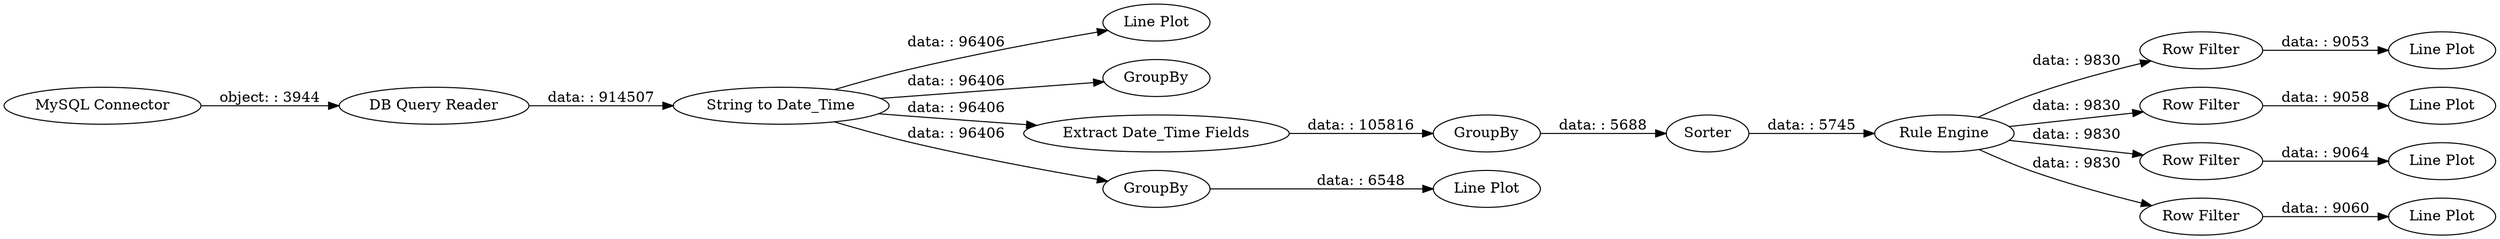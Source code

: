 digraph {
	"2589643044166232753_21" [label="Line Plot"]
	"2589643044166232753_19" [label="Line Plot"]
	"2589643044166232753_16" [label="Row Filter"]
	"2589643044166232753_20" [label=GroupBy]
	"2589643044166232753_12" [label="Line Plot"]
	"2589643044166232753_8" [label="Rule Engine"]
	"2589643044166232753_6" [label=GroupBy]
	"2589643044166232753_14" [label="Row Filter"]
	"2589643044166232753_5" [label="Extract Date_Time Fields"]
	"2589643044166232753_17" [label="Line Plot"]
	"2589643044166232753_4" [label="String to Date_Time"]
	"2589643044166232753_2" [label="DB Query Reader"]
	"2589643044166232753_7" [label=Sorter]
	"2589643044166232753_18" [label="Line Plot"]
	"2589643044166232753_15" [label="Row Filter"]
	"2589643044166232753_9" [label="Line Plot"]
	"2589643044166232753_13" [label="Row Filter"]
	"2589643044166232753_11" [label=GroupBy]
	"2589643044166232753_3" [label="MySQL Connector"]
	"2589643044166232753_15" -> "2589643044166232753_18" [label="data: : 9064"]
	"2589643044166232753_8" -> "2589643044166232753_16" [label="data: : 9830"]
	"2589643044166232753_4" -> "2589643044166232753_11" [label="data: : 96406"]
	"2589643044166232753_8" -> "2589643044166232753_13" [label="data: : 9830"]
	"2589643044166232753_8" -> "2589643044166232753_14" [label="data: : 9830"]
	"2589643044166232753_8" -> "2589643044166232753_15" [label="data: : 9830"]
	"2589643044166232753_16" -> "2589643044166232753_19" [label="data: : 9053"]
	"2589643044166232753_5" -> "2589643044166232753_6" [label="data: : 105816"]
	"2589643044166232753_11" -> "2589643044166232753_12" [label="data: : 6548"]
	"2589643044166232753_4" -> "2589643044166232753_5" [label="data: : 96406"]
	"2589643044166232753_2" -> "2589643044166232753_4" [label="data: : 914507"]
	"2589643044166232753_13" -> "2589643044166232753_9" [label="data: : 9060"]
	"2589643044166232753_14" -> "2589643044166232753_17" [label="data: : 9058"]
	"2589643044166232753_4" -> "2589643044166232753_20" [label="data: : 96406"]
	"2589643044166232753_3" -> "2589643044166232753_2" [label="object: : 3944"]
	"2589643044166232753_4" -> "2589643044166232753_21" [label="data: : 96406"]
	"2589643044166232753_6" -> "2589643044166232753_7" [label="data: : 5688"]
	"2589643044166232753_7" -> "2589643044166232753_8" [label="data: : 5745"]
	rankdir=LR
}
